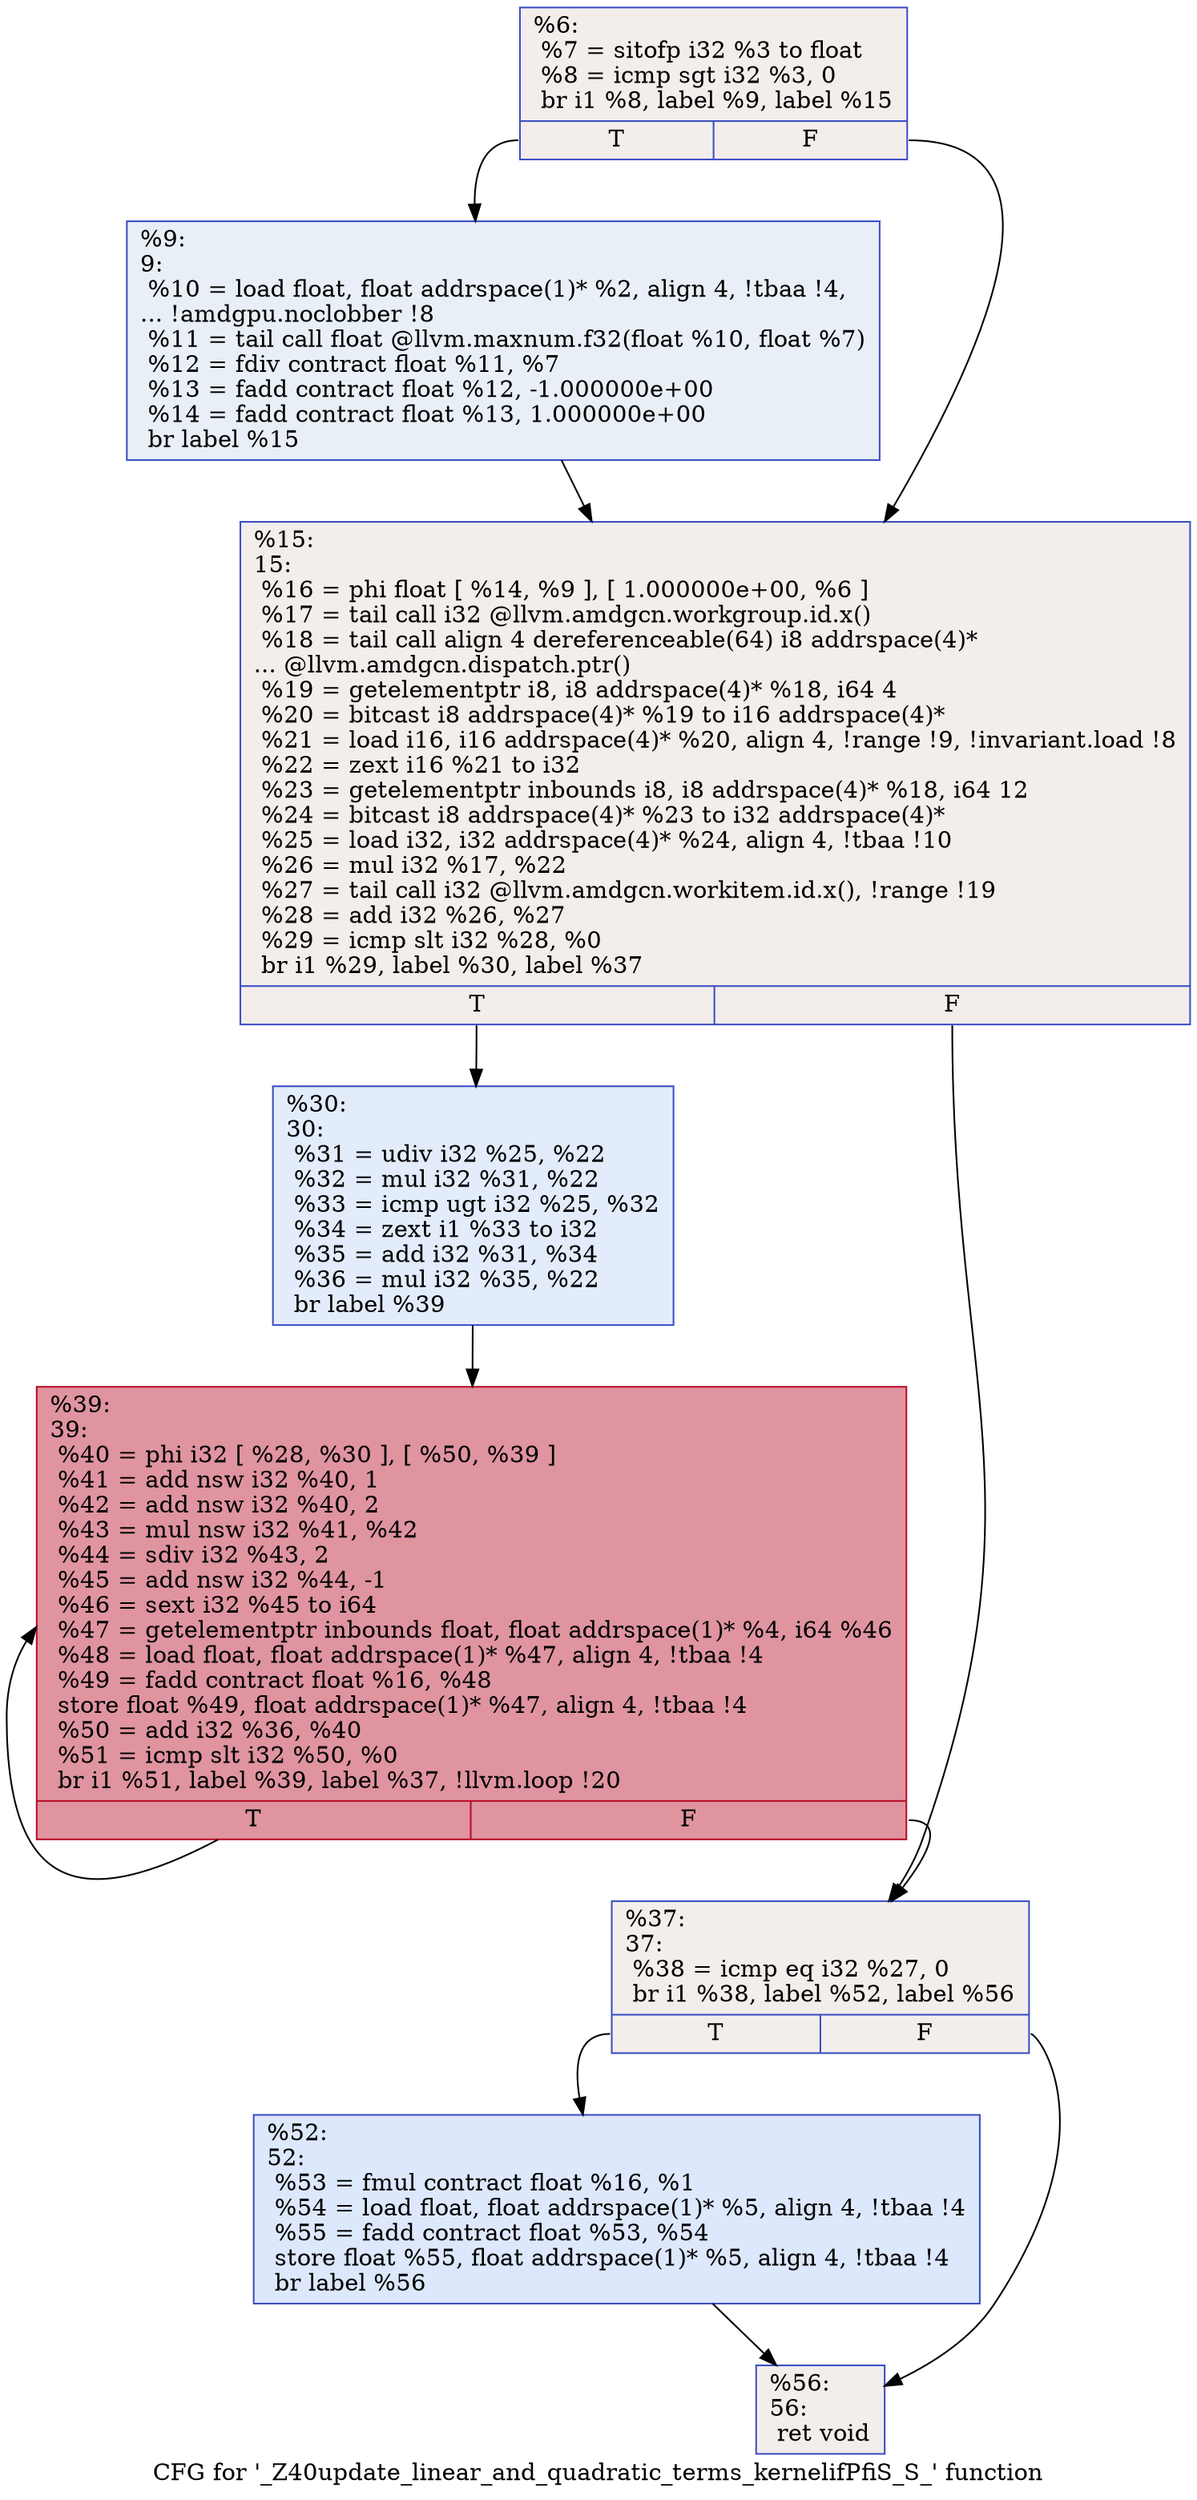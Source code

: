 digraph "CFG for '_Z40update_linear_and_quadratic_terms_kernelifPfiS_S_' function" {
	label="CFG for '_Z40update_linear_and_quadratic_terms_kernelifPfiS_S_' function";

	Node0x49f2b00 [shape=record,color="#3d50c3ff", style=filled, fillcolor="#e3d9d370",label="{%6:\l  %7 = sitofp i32 %3 to float\l  %8 = icmp sgt i32 %3, 0\l  br i1 %8, label %9, label %15\l|{<s0>T|<s1>F}}"];
	Node0x49f2b00:s0 -> Node0x49f04d0;
	Node0x49f2b00:s1 -> Node0x49f32e0;
	Node0x49f04d0 [shape=record,color="#3d50c3ff", style=filled, fillcolor="#cedaeb70",label="{%9:\l9:                                                \l  %10 = load float, float addrspace(1)* %2, align 4, !tbaa !4,\l... !amdgpu.noclobber !8\l  %11 = tail call float @llvm.maxnum.f32(float %10, float %7)\l  %12 = fdiv contract float %11, %7\l  %13 = fadd contract float %12, -1.000000e+00\l  %14 = fadd contract float %13, 1.000000e+00\l  br label %15\l}"];
	Node0x49f04d0 -> Node0x49f32e0;
	Node0x49f32e0 [shape=record,color="#3d50c3ff", style=filled, fillcolor="#e3d9d370",label="{%15:\l15:                                               \l  %16 = phi float [ %14, %9 ], [ 1.000000e+00, %6 ]\l  %17 = tail call i32 @llvm.amdgcn.workgroup.id.x()\l  %18 = tail call align 4 dereferenceable(64) i8 addrspace(4)*\l... @llvm.amdgcn.dispatch.ptr()\l  %19 = getelementptr i8, i8 addrspace(4)* %18, i64 4\l  %20 = bitcast i8 addrspace(4)* %19 to i16 addrspace(4)*\l  %21 = load i16, i16 addrspace(4)* %20, align 4, !range !9, !invariant.load !8\l  %22 = zext i16 %21 to i32\l  %23 = getelementptr inbounds i8, i8 addrspace(4)* %18, i64 12\l  %24 = bitcast i8 addrspace(4)* %23 to i32 addrspace(4)*\l  %25 = load i32, i32 addrspace(4)* %24, align 4, !tbaa !10\l  %26 = mul i32 %17, %22\l  %27 = tail call i32 @llvm.amdgcn.workitem.id.x(), !range !19\l  %28 = add i32 %26, %27\l  %29 = icmp slt i32 %28, %0\l  br i1 %29, label %30, label %37\l|{<s0>T|<s1>F}}"];
	Node0x49f32e0:s0 -> Node0x49f6770;
	Node0x49f32e0:s1 -> Node0x49f6800;
	Node0x49f6770 [shape=record,color="#3d50c3ff", style=filled, fillcolor="#bfd3f670",label="{%30:\l30:                                               \l  %31 = udiv i32 %25, %22\l  %32 = mul i32 %31, %22\l  %33 = icmp ugt i32 %25, %32\l  %34 = zext i1 %33 to i32\l  %35 = add i32 %31, %34\l  %36 = mul i32 %35, %22\l  br label %39\l}"];
	Node0x49f6770 -> Node0x49f6d90;
	Node0x49f6800 [shape=record,color="#3d50c3ff", style=filled, fillcolor="#e3d9d370",label="{%37:\l37:                                               \l  %38 = icmp eq i32 %27, 0\l  br i1 %38, label %52, label %56\l|{<s0>T|<s1>F}}"];
	Node0x49f6800:s0 -> Node0x49f6ee0;
	Node0x49f6800:s1 -> Node0x49f6f30;
	Node0x49f6d90 [shape=record,color="#b70d28ff", style=filled, fillcolor="#b70d2870",label="{%39:\l39:                                               \l  %40 = phi i32 [ %28, %30 ], [ %50, %39 ]\l  %41 = add nsw i32 %40, 1\l  %42 = add nsw i32 %40, 2\l  %43 = mul nsw i32 %41, %42\l  %44 = sdiv i32 %43, 2\l  %45 = add nsw i32 %44, -1\l  %46 = sext i32 %45 to i64\l  %47 = getelementptr inbounds float, float addrspace(1)* %4, i64 %46\l  %48 = load float, float addrspace(1)* %47, align 4, !tbaa !4\l  %49 = fadd contract float %16, %48\l  store float %49, float addrspace(1)* %47, align 4, !tbaa !4\l  %50 = add i32 %36, %40\l  %51 = icmp slt i32 %50, %0\l  br i1 %51, label %39, label %37, !llvm.loop !20\l|{<s0>T|<s1>F}}"];
	Node0x49f6d90:s0 -> Node0x49f6d90;
	Node0x49f6d90:s1 -> Node0x49f6800;
	Node0x49f6ee0 [shape=record,color="#3d50c3ff", style=filled, fillcolor="#b2ccfb70",label="{%52:\l52:                                               \l  %53 = fmul contract float %16, %1\l  %54 = load float, float addrspace(1)* %5, align 4, !tbaa !4\l  %55 = fadd contract float %53, %54\l  store float %55, float addrspace(1)* %5, align 4, !tbaa !4\l  br label %56\l}"];
	Node0x49f6ee0 -> Node0x49f6f30;
	Node0x49f6f30 [shape=record,color="#3d50c3ff", style=filled, fillcolor="#e3d9d370",label="{%56:\l56:                                               \l  ret void\l}"];
}
